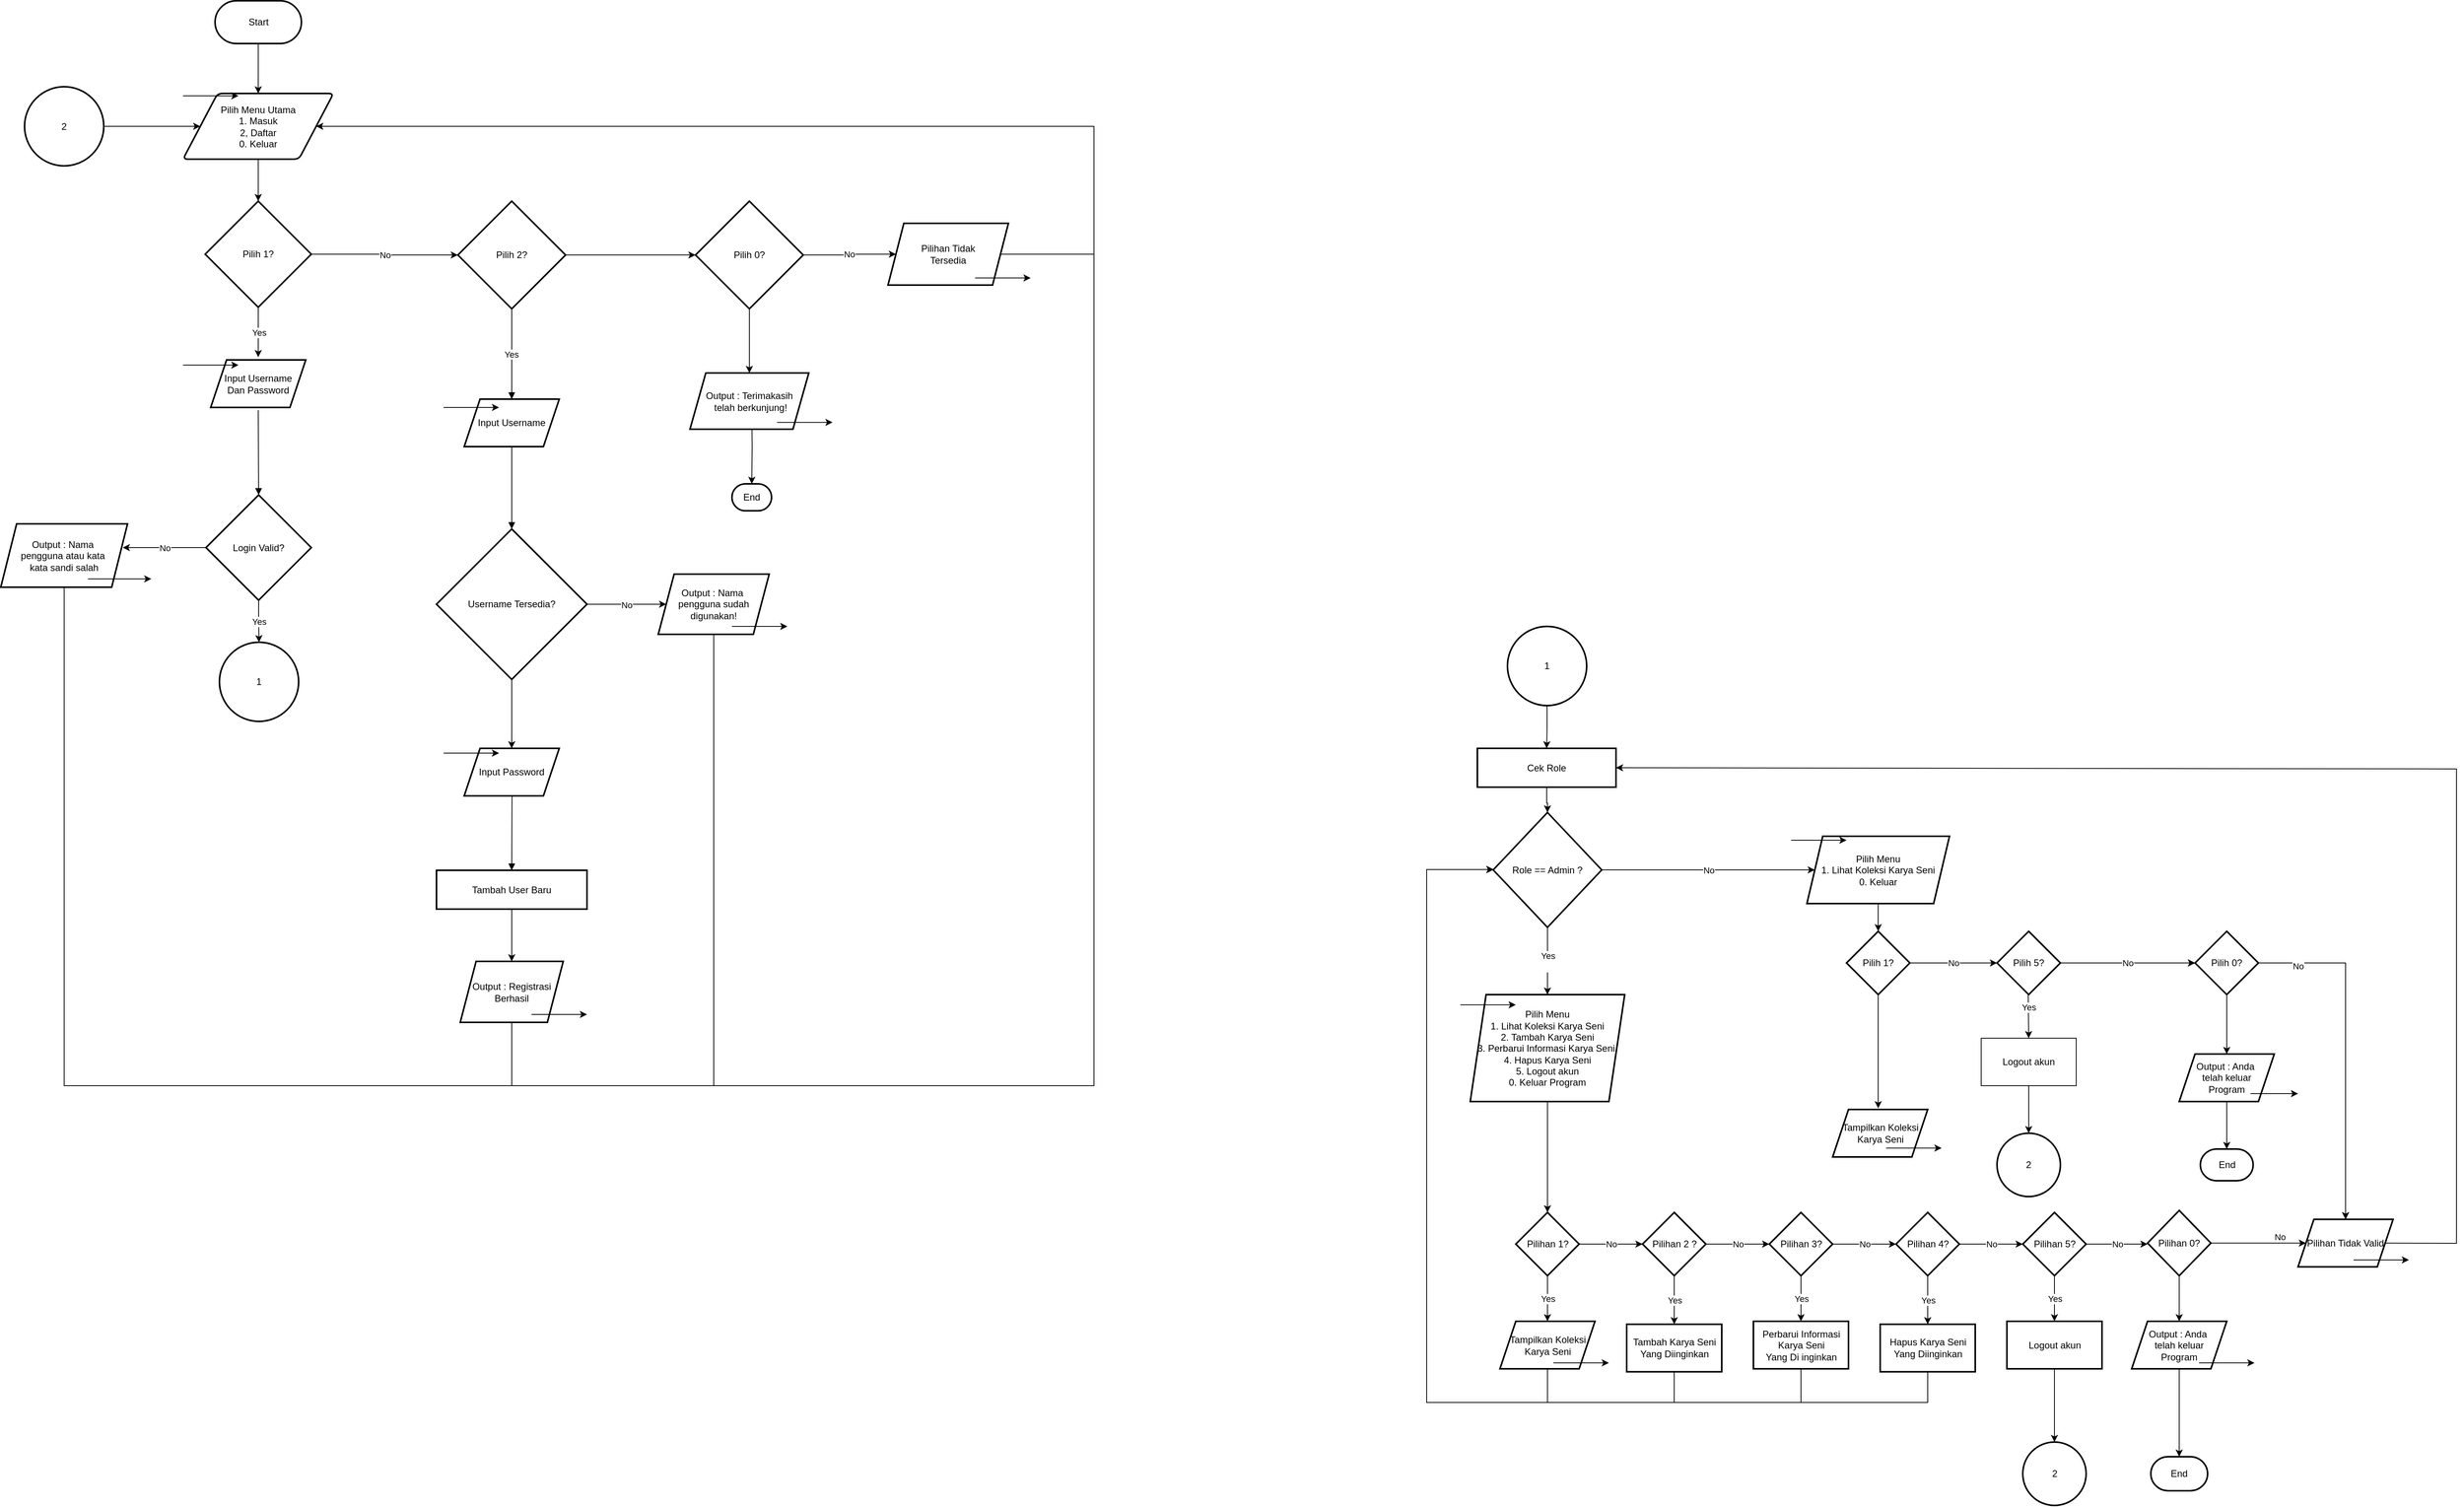 <mxfile version="24.7.17">
  <diagram name="Page-1" id="AahAx92Fnh9NafUJceC-">
    <mxGraphModel dx="4727" dy="3649" grid="1" gridSize="10" guides="1" tooltips="1" connect="1" arrows="1" fold="1" page="1" pageScale="1" pageWidth="827" pageHeight="1169" math="0" shadow="0">
      <root>
        <mxCell id="0" />
        <mxCell id="1" parent="0" />
        <mxCell id="SLYxpmnnRwe8UQKYK9kf-5" value="" style="edgeStyle=orthogonalEdgeStyle;rounded=0;orthogonalLoop=1;jettySize=auto;html=1;" parent="1" source="a-xd6q6rN1on-jbXw934-15" target="SLYxpmnnRwe8UQKYK9kf-3" edge="1">
          <mxGeometry relative="1" as="geometry" />
        </mxCell>
        <mxCell id="a-xd6q6rN1on-jbXw934-15" value="Start" style="rounded=1;whiteSpace=wrap;arcSize=50;strokeWidth=2;" parent="1" vertex="1">
          <mxGeometry x="90.5" y="-50" width="109" height="54" as="geometry" />
        </mxCell>
        <mxCell id="a-xd6q6rN1on-jbXw934-88" value="Yes" style="edgeStyle=orthogonalEdgeStyle;rounded=0;orthogonalLoop=1;jettySize=auto;html=1;" parent="1" source="a-xd6q6rN1on-jbXw934-17" edge="1">
          <mxGeometry relative="1" as="geometry">
            <mxPoint x="145.0" y="400" as="targetPoint" />
          </mxGeometry>
        </mxCell>
        <mxCell id="a-xd6q6rN1on-jbXw934-89" value="No" style="edgeStyle=orthogonalEdgeStyle;rounded=0;orthogonalLoop=1;jettySize=auto;html=1;" parent="1" source="a-xd6q6rN1on-jbXw934-17" target="a-xd6q6rN1on-jbXw934-19" edge="1">
          <mxGeometry relative="1" as="geometry" />
        </mxCell>
        <mxCell id="a-xd6q6rN1on-jbXw934-17" value="Pilih 1?" style="rhombus;strokeWidth=2;whiteSpace=wrap;" parent="1" vertex="1">
          <mxGeometry x="78" y="203" width="134" height="134" as="geometry" />
        </mxCell>
        <mxCell id="a-xd6q6rN1on-jbXw934-170" value="" style="edgeStyle=orthogonalEdgeStyle;rounded=0;orthogonalLoop=1;jettySize=auto;html=1;" parent="1" source="a-xd6q6rN1on-jbXw934-19" target="a-xd6q6rN1on-jbXw934-158" edge="1">
          <mxGeometry relative="1" as="geometry" />
        </mxCell>
        <mxCell id="a-xd6q6rN1on-jbXw934-19" value="Pilih 2?" style="rhombus;strokeWidth=2;whiteSpace=wrap;" parent="1" vertex="1">
          <mxGeometry x="397" y="203" width="136" height="136" as="geometry" />
        </mxCell>
        <mxCell id="a-xd6q6rN1on-jbXw934-95" value="No" style="edgeStyle=orthogonalEdgeStyle;rounded=0;orthogonalLoop=1;jettySize=auto;html=1;" parent="1" source="a-xd6q6rN1on-jbXw934-20" edge="1">
          <mxGeometry relative="1" as="geometry">
            <mxPoint x="-26.0" y="640.5" as="targetPoint" />
          </mxGeometry>
        </mxCell>
        <mxCell id="a-xd6q6rN1on-jbXw934-97" value="Yes" style="edgeStyle=orthogonalEdgeStyle;rounded=0;orthogonalLoop=1;jettySize=auto;html=1;" parent="1" source="a-xd6q6rN1on-jbXw934-20" target="a-xd6q6rN1on-jbXw934-96" edge="1">
          <mxGeometry relative="1" as="geometry" />
        </mxCell>
        <mxCell id="a-xd6q6rN1on-jbXw934-20" value="Login Valid?" style="rhombus;strokeWidth=2;whiteSpace=wrap;" parent="1" vertex="1">
          <mxGeometry x="79" y="574" width="133" height="133" as="geometry" />
        </mxCell>
        <mxCell id="a-xd6q6rN1on-jbXw934-106" value="" style="edgeStyle=orthogonalEdgeStyle;rounded=0;orthogonalLoop=1;jettySize=auto;html=1;" parent="1" source="a-xd6q6rN1on-jbXw934-21" target="a-xd6q6rN1on-jbXw934-105" edge="1">
          <mxGeometry relative="1" as="geometry" />
        </mxCell>
        <mxCell id="a-xd6q6rN1on-jbXw934-21" value="Cek Role" style="whiteSpace=wrap;strokeWidth=2;" parent="1" vertex="1">
          <mxGeometry x="1684" y="894" width="175" height="49" as="geometry" />
        </mxCell>
        <mxCell id="a-xd6q6rN1on-jbXw934-93" value="" style="edgeStyle=orthogonalEdgeStyle;rounded=0;orthogonalLoop=1;jettySize=auto;html=1;" parent="1" target="a-xd6q6rN1on-jbXw934-25" edge="1">
          <mxGeometry relative="1" as="geometry">
            <mxPoint x="768" y="466" as="sourcePoint" />
          </mxGeometry>
        </mxCell>
        <mxCell id="a-xd6q6rN1on-jbXw934-25" value="End" style="rounded=1;whiteSpace=wrap;arcSize=50;strokeWidth=2;" parent="1" vertex="1">
          <mxGeometry x="743" y="560" width="50" height="34" as="geometry" />
        </mxCell>
        <mxCell id="a-xd6q6rN1on-jbXw934-100" value="No" style="edgeStyle=orthogonalEdgeStyle;rounded=0;orthogonalLoop=1;jettySize=auto;html=1;" parent="1" source="a-xd6q6rN1on-jbXw934-26" edge="1">
          <mxGeometry relative="1" as="geometry">
            <mxPoint x="660" y="712" as="targetPoint" />
          </mxGeometry>
        </mxCell>
        <mxCell id="a-xd6q6rN1on-jbXw934-156" value="" style="edgeStyle=orthogonalEdgeStyle;rounded=0;orthogonalLoop=1;jettySize=auto;html=1;" parent="1" source="a-xd6q6rN1on-jbXw934-26" target="a-xd6q6rN1on-jbXw934-155" edge="1">
          <mxGeometry relative="1" as="geometry" />
        </mxCell>
        <mxCell id="a-xd6q6rN1on-jbXw934-26" value="Username Tersedia?" style="rhombus;strokeWidth=2;whiteSpace=wrap;" parent="1" vertex="1">
          <mxGeometry x="370" y="617" width="190" height="190" as="geometry" />
        </mxCell>
        <mxCell id="a-xd6q6rN1on-jbXw934-104" value="" style="edgeStyle=orthogonalEdgeStyle;rounded=0;orthogonalLoop=1;jettySize=auto;html=1;" parent="1" source="a-xd6q6rN1on-jbXw934-29" target="a-xd6q6rN1on-jbXw934-103" edge="1">
          <mxGeometry relative="1" as="geometry" />
        </mxCell>
        <mxCell id="a-xd6q6rN1on-jbXw934-29" value="Tambah User Baru" style="whiteSpace=wrap;strokeWidth=2;" parent="1" vertex="1">
          <mxGeometry x="370" y="1048" width="190" height="49" as="geometry" />
        </mxCell>
        <mxCell id="a-xd6q6rN1on-jbXw934-50" value="" style="curved=1;startArrow=none;endArrow=block;exitX=0.5;exitY=1;entryX=0.5;entryY=0;rounded=0;" parent="1" target="a-xd6q6rN1on-jbXw934-20" edge="1">
          <mxGeometry relative="1" as="geometry">
            <Array as="points" />
            <mxPoint x="145" y="467" as="sourcePoint" />
          </mxGeometry>
        </mxCell>
        <mxCell id="a-xd6q6rN1on-jbXw934-54" value="Yes" style="curved=1;startArrow=none;endArrow=block;exitX=0.5;exitY=1;entryX=0.5;entryY=0;rounded=0;" parent="1" source="a-xd6q6rN1on-jbXw934-19" edge="1">
          <mxGeometry relative="1" as="geometry">
            <Array as="points" />
            <mxPoint x="465" y="453" as="targetPoint" />
          </mxGeometry>
        </mxCell>
        <mxCell id="a-xd6q6rN1on-jbXw934-57" value="" style="curved=1;startArrow=none;endArrow=block;exitX=0.5;exitY=1;entryX=0.5;entryY=0;rounded=0;" parent="1" target="a-xd6q6rN1on-jbXw934-26" edge="1">
          <mxGeometry relative="1" as="geometry">
            <Array as="points" />
            <mxPoint x="465" y="502" as="sourcePoint" />
          </mxGeometry>
        </mxCell>
        <mxCell id="a-xd6q6rN1on-jbXw934-61" value="" style="curved=1;startArrow=none;endArrow=block;exitX=0.5;exitY=0.99;entryX=0.5;entryY=-0.01;rounded=0;" parent="1" target="a-xd6q6rN1on-jbXw934-29" edge="1">
          <mxGeometry relative="1" as="geometry">
            <Array as="points" />
            <mxPoint x="465.5" y="923" as="sourcePoint" />
          </mxGeometry>
        </mxCell>
        <mxCell id="a-xd6q6rN1on-jbXw934-96" value="1" style="strokeWidth=2;html=1;shape=mxgraph.flowchart.start_2;whiteSpace=wrap;" parent="1" vertex="1">
          <mxGeometry x="96" y="760" width="100" height="100" as="geometry" />
        </mxCell>
        <mxCell id="a-xd6q6rN1on-jbXw934-99" value="" style="edgeStyle=orthogonalEdgeStyle;rounded=0;orthogonalLoop=1;jettySize=auto;html=1;" parent="1" source="a-xd6q6rN1on-jbXw934-98" target="a-xd6q6rN1on-jbXw934-21" edge="1">
          <mxGeometry relative="1" as="geometry" />
        </mxCell>
        <mxCell id="a-xd6q6rN1on-jbXw934-98" value="1" style="strokeWidth=2;html=1;shape=mxgraph.flowchart.start_2;whiteSpace=wrap;" parent="1" vertex="1">
          <mxGeometry x="1722" y="740" width="100" height="100" as="geometry" />
        </mxCell>
        <mxCell id="a-xd6q6rN1on-jbXw934-103" value="Output : Registrasi Berhasil" style="shape=parallelogram;perimeter=parallelogramPerimeter;whiteSpace=wrap;html=1;fixedSize=1;strokeWidth=2;" parent="1" vertex="1">
          <mxGeometry x="400" y="1163" width="130" height="77" as="geometry" />
        </mxCell>
        <mxCell id="a-xd6q6rN1on-jbXw934-110" value="Yes&lt;div&gt;&lt;br&gt;&lt;/div&gt;" style="edgeStyle=orthogonalEdgeStyle;rounded=0;orthogonalLoop=1;jettySize=auto;html=1;" parent="1" source="a-xd6q6rN1on-jbXw934-105" target="a-xd6q6rN1on-jbXw934-109" edge="1">
          <mxGeometry relative="1" as="geometry" />
        </mxCell>
        <mxCell id="a-xd6q6rN1on-jbXw934-136" value="No" style="edgeStyle=orthogonalEdgeStyle;rounded=0;orthogonalLoop=1;jettySize=auto;html=1;" parent="1" source="a-xd6q6rN1on-jbXw934-105" target="a-xd6q6rN1on-jbXw934-135" edge="1">
          <mxGeometry relative="1" as="geometry" />
        </mxCell>
        <mxCell id="a-xd6q6rN1on-jbXw934-105" value="Role == Admin ?" style="rhombus;whiteSpace=wrap;html=1;strokeWidth=2;" parent="1" vertex="1">
          <mxGeometry x="1704" y="975" width="137" height="145" as="geometry" />
        </mxCell>
        <mxCell id="a-xd6q6rN1on-jbXw934-112" value="" style="edgeStyle=orthogonalEdgeStyle;rounded=0;orthogonalLoop=1;jettySize=auto;html=1;" parent="1" source="a-xd6q6rN1on-jbXw934-109" target="a-xd6q6rN1on-jbXw934-111" edge="1">
          <mxGeometry relative="1" as="geometry" />
        </mxCell>
        <mxCell id="a-xd6q6rN1on-jbXw934-109" value="Pilih Menu&lt;br&gt;&lt;div&gt;1. Lihat Koleksi Karya Seni&lt;/div&gt;&lt;div&gt;2. Tambah Karya Seni&lt;/div&gt;&lt;div&gt;3. Perbarui Informasi Karya Seni.&lt;/div&gt;&lt;div&gt;4. Hapus Karya Seni&lt;/div&gt;&lt;div&gt;5. Logout akun&lt;br&gt;0. Keluar Program&lt;/div&gt;" style="shape=parallelogram;perimeter=parallelogramPerimeter;whiteSpace=wrap;html=1;fixedSize=1;strokeWidth=2;" parent="1" vertex="1">
          <mxGeometry x="1675" y="1205" width="195" height="135" as="geometry" />
        </mxCell>
        <mxCell id="a-xd6q6rN1on-jbXw934-114" value="Yes" style="edgeStyle=orthogonalEdgeStyle;rounded=0;orthogonalLoop=1;jettySize=auto;html=1;" parent="1" source="a-xd6q6rN1on-jbXw934-111" edge="1">
          <mxGeometry relative="1" as="geometry">
            <mxPoint x="1772.5" y="1617.5" as="targetPoint" />
          </mxGeometry>
        </mxCell>
        <mxCell id="a-xd6q6rN1on-jbXw934-116" value="No" style="edgeStyle=orthogonalEdgeStyle;rounded=0;orthogonalLoop=1;jettySize=auto;html=1;" parent="1" source="a-xd6q6rN1on-jbXw934-111" target="a-xd6q6rN1on-jbXw934-115" edge="1">
          <mxGeometry relative="1" as="geometry" />
        </mxCell>
        <mxCell id="a-xd6q6rN1on-jbXw934-111" value="Pilihan 1?" style="rhombus;whiteSpace=wrap;html=1;strokeWidth=2;" parent="1" vertex="1">
          <mxGeometry x="1732.5" y="1480" width="80" height="80" as="geometry" />
        </mxCell>
        <mxCell id="a-xd6q6rN1on-jbXw934-118" value="Yes" style="edgeStyle=orthogonalEdgeStyle;rounded=0;orthogonalLoop=1;jettySize=auto;html=1;" parent="1" source="a-xd6q6rN1on-jbXw934-115" target="a-xd6q6rN1on-jbXw934-117" edge="1">
          <mxGeometry relative="1" as="geometry" />
        </mxCell>
        <mxCell id="a-xd6q6rN1on-jbXw934-120" value="No" style="edgeStyle=orthogonalEdgeStyle;rounded=0;orthogonalLoop=1;jettySize=auto;html=1;" parent="1" source="a-xd6q6rN1on-jbXw934-115" target="a-xd6q6rN1on-jbXw934-119" edge="1">
          <mxGeometry relative="1" as="geometry" />
        </mxCell>
        <mxCell id="a-xd6q6rN1on-jbXw934-115" value="Pilihan 2 ?" style="rhombus;whiteSpace=wrap;html=1;strokeWidth=2;" parent="1" vertex="1">
          <mxGeometry x="1892.5" y="1480" width="80" height="80" as="geometry" />
        </mxCell>
        <mxCell id="5L-xVuu4ZBmMfggJzU9I-2" value="" style="edgeStyle=orthogonalEdgeStyle;rounded=0;orthogonalLoop=1;jettySize=auto;html=1;" parent="1" source="a-xd6q6rN1on-jbXw934-117" target="a-xd6q6rN1on-jbXw934-105" edge="1">
          <mxGeometry relative="1" as="geometry">
            <Array as="points">
              <mxPoint x="1933" y="1720" />
              <mxPoint x="1620" y="1720" />
              <mxPoint x="1620" y="1047" />
            </Array>
          </mxGeometry>
        </mxCell>
        <mxCell id="a-xd6q6rN1on-jbXw934-117" value="Tambah Karya Seni&lt;br&gt;Yang Diinginkan" style="whiteSpace=wrap;html=1;strokeWidth=2;" parent="1" vertex="1">
          <mxGeometry x="1872.5" y="1621.25" width="120" height="60" as="geometry" />
        </mxCell>
        <mxCell id="a-xd6q6rN1on-jbXw934-122" value="Yes" style="edgeStyle=orthogonalEdgeStyle;rounded=0;orthogonalLoop=1;jettySize=auto;html=1;" parent="1" source="a-xd6q6rN1on-jbXw934-119" target="a-xd6q6rN1on-jbXw934-121" edge="1">
          <mxGeometry relative="1" as="geometry" />
        </mxCell>
        <mxCell id="a-xd6q6rN1on-jbXw934-124" value="No" style="edgeStyle=orthogonalEdgeStyle;rounded=0;orthogonalLoop=1;jettySize=auto;html=1;" parent="1" source="a-xd6q6rN1on-jbXw934-119" target="a-xd6q6rN1on-jbXw934-123" edge="1">
          <mxGeometry relative="1" as="geometry" />
        </mxCell>
        <mxCell id="a-xd6q6rN1on-jbXw934-119" value="Pilihan 3?" style="rhombus;whiteSpace=wrap;html=1;strokeWidth=2;" parent="1" vertex="1">
          <mxGeometry x="2052.5" y="1480" width="80" height="80" as="geometry" />
        </mxCell>
        <mxCell id="5L-xVuu4ZBmMfggJzU9I-3" value="" style="edgeStyle=orthogonalEdgeStyle;rounded=0;orthogonalLoop=1;jettySize=auto;html=1;" parent="1" source="a-xd6q6rN1on-jbXw934-121" target="a-xd6q6rN1on-jbXw934-105" edge="1">
          <mxGeometry relative="1" as="geometry">
            <Array as="points">
              <mxPoint x="2093" y="1720" />
              <mxPoint x="1620" y="1720" />
              <mxPoint x="1620" y="1047" />
            </Array>
          </mxGeometry>
        </mxCell>
        <mxCell id="a-xd6q6rN1on-jbXw934-121" value="Perbarui Informasi Karya Seni&lt;div&gt;Yang Di inginkan&lt;/div&gt;" style="whiteSpace=wrap;html=1;strokeWidth=2;" parent="1" vertex="1">
          <mxGeometry x="2032.5" y="1617.5" width="120" height="60" as="geometry" />
        </mxCell>
        <mxCell id="a-xd6q6rN1on-jbXw934-126" value="Yes" style="edgeStyle=orthogonalEdgeStyle;rounded=0;orthogonalLoop=1;jettySize=auto;html=1;" parent="1" source="a-xd6q6rN1on-jbXw934-123" target="a-xd6q6rN1on-jbXw934-125" edge="1">
          <mxGeometry relative="1" as="geometry" />
        </mxCell>
        <mxCell id="a-xd6q6rN1on-jbXw934-123" value="Pilihan 4?" style="rhombus;whiteSpace=wrap;html=1;strokeWidth=2;" parent="1" vertex="1">
          <mxGeometry x="2212.5" y="1480" width="80" height="80" as="geometry" />
        </mxCell>
        <mxCell id="5L-xVuu4ZBmMfggJzU9I-4" value="" style="edgeStyle=orthogonalEdgeStyle;rounded=0;orthogonalLoop=1;jettySize=auto;html=1;" parent="1" source="a-xd6q6rN1on-jbXw934-125" target="a-xd6q6rN1on-jbXw934-105" edge="1">
          <mxGeometry relative="1" as="geometry">
            <Array as="points">
              <mxPoint x="2253" y="1720" />
              <mxPoint x="1620" y="1720" />
              <mxPoint x="1620" y="1047" />
            </Array>
          </mxGeometry>
        </mxCell>
        <mxCell id="a-xd6q6rN1on-jbXw934-125" value="Hapus Karya Seni Yang Diinginkan" style="rounded=1;whiteSpace=wrap;html=1;strokeWidth=2;arcSize=0;" parent="1" vertex="1">
          <mxGeometry x="2192.5" y="1621.25" width="120" height="60" as="geometry" />
        </mxCell>
        <mxCell id="a-xd6q6rN1on-jbXw934-132" value="No" style="edgeStyle=orthogonalEdgeStyle;rounded=0;orthogonalLoop=1;jettySize=auto;html=1;" parent="1" source="a-xd6q6rN1on-jbXw934-127" target="a-xd6q6rN1on-jbXw934-131" edge="1">
          <mxGeometry x="0.462" y="8" relative="1" as="geometry">
            <mxPoint as="offset" />
          </mxGeometry>
        </mxCell>
        <mxCell id="a-xd6q6rN1on-jbXw934-127" value="Pilihan 0?" style="rhombus;whiteSpace=wrap;html=1;strokeWidth=2;" parent="1" vertex="1">
          <mxGeometry x="2530" y="1477.5" width="80" height="82.5" as="geometry" />
        </mxCell>
        <mxCell id="a-xd6q6rN1on-jbXw934-131" value="Pilihan Tidak Valid" style="shape=parallelogram;perimeter=parallelogramPerimeter;whiteSpace=wrap;html=1;fixedSize=1;strokeWidth=2;" parent="1" vertex="1">
          <mxGeometry x="2720" y="1488.75" width="120" height="60" as="geometry" />
        </mxCell>
        <mxCell id="a-xd6q6rN1on-jbXw934-142" value="" style="edgeStyle=orthogonalEdgeStyle;rounded=0;orthogonalLoop=1;jettySize=auto;html=1;" parent="1" source="a-xd6q6rN1on-jbXw934-135" target="a-xd6q6rN1on-jbXw934-141" edge="1">
          <mxGeometry relative="1" as="geometry" />
        </mxCell>
        <mxCell id="a-xd6q6rN1on-jbXw934-135" value="Pilih Menu&lt;br&gt;1. Lihat Koleksi Karya Seni&lt;br&gt;0. Keluar" style="shape=parallelogram;perimeter=parallelogramPerimeter;whiteSpace=wrap;html=1;fixedSize=1;strokeWidth=2;" parent="1" vertex="1">
          <mxGeometry x="2100" y="1005" width="180" height="85" as="geometry" />
        </mxCell>
        <mxCell id="a-xd6q6rN1on-jbXw934-144" value="" style="edgeStyle=orthogonalEdgeStyle;rounded=0;orthogonalLoop=1;jettySize=auto;html=1;" parent="1" source="a-xd6q6rN1on-jbXw934-141" edge="1">
          <mxGeometry relative="1" as="geometry">
            <mxPoint x="2190" y="1348.5" as="targetPoint" />
          </mxGeometry>
        </mxCell>
        <mxCell id="a-xd6q6rN1on-jbXw934-147" value="" style="edgeStyle=orthogonalEdgeStyle;rounded=0;orthogonalLoop=1;jettySize=auto;html=1;" parent="1" source="a-xd6q6rN1on-jbXw934-141" target="a-xd6q6rN1on-jbXw934-146" edge="1">
          <mxGeometry relative="1" as="geometry" />
        </mxCell>
        <mxCell id="a-xd6q6rN1on-jbXw934-141" value="Pilih 1?" style="rhombus;whiteSpace=wrap;html=1;strokeWidth=2;" parent="1" vertex="1">
          <mxGeometry x="2150" y="1125" width="80" height="80" as="geometry" />
        </mxCell>
        <mxCell id="a-xd6q6rN1on-jbXw934-146" value="Pilih 0?" style="rhombus;whiteSpace=wrap;html=1;strokeWidth=2;" parent="1" vertex="1">
          <mxGeometry x="2590" y="1125" width="80" height="80" as="geometry" />
        </mxCell>
        <mxCell id="a-xd6q6rN1on-jbXw934-149" value="2" style="ellipse;whiteSpace=wrap;html=1;strokeWidth=2;" parent="1" vertex="1">
          <mxGeometry x="2340" y="1380" width="80" height="80" as="geometry" />
        </mxCell>
        <mxCell id="a-xd6q6rN1on-jbXw934-151" value="2" style="ellipse;whiteSpace=wrap;html=1;strokeWidth=2;" parent="1" vertex="1">
          <mxGeometry x="2372.5" y="1770" width="80" height="80" as="geometry" />
        </mxCell>
        <mxCell id="a-xd6q6rN1on-jbXw934-161" value="" style="edgeStyle=orthogonalEdgeStyle;rounded=0;orthogonalLoop=1;jettySize=auto;html=1;" parent="1" source="a-xd6q6rN1on-jbXw934-153" target="SLYxpmnnRwe8UQKYK9kf-3" edge="1">
          <mxGeometry relative="1" as="geometry">
            <mxPoint x="30" y="108.5" as="targetPoint" />
          </mxGeometry>
        </mxCell>
        <mxCell id="a-xd6q6rN1on-jbXw934-153" value="2" style="strokeWidth=2;html=1;shape=mxgraph.flowchart.start_2;whiteSpace=wrap;" parent="1" vertex="1">
          <mxGeometry x="-150" y="58.5" width="100" height="100" as="geometry" />
        </mxCell>
        <mxCell id="a-xd6q6rN1on-jbXw934-155" value="Input Password" style="shape=parallelogram;perimeter=parallelogramPerimeter;whiteSpace=wrap;html=1;fixedSize=1;strokeWidth=2;" parent="1" vertex="1">
          <mxGeometry x="405" y="894" width="120" height="60" as="geometry" />
        </mxCell>
        <mxCell id="a-xd6q6rN1on-jbXw934-157" value="Input Username" style="shape=parallelogram;perimeter=parallelogramPerimeter;whiteSpace=wrap;html=1;fixedSize=1;strokeWidth=2;" parent="1" vertex="1">
          <mxGeometry x="405" y="453" width="120" height="60" as="geometry" />
        </mxCell>
        <mxCell id="a-xd6q6rN1on-jbXw934-160" value="No" style="edgeStyle=orthogonalEdgeStyle;rounded=0;orthogonalLoop=1;jettySize=auto;html=1;" parent="1" source="a-xd6q6rN1on-jbXw934-158" target="a-xd6q6rN1on-jbXw934-159" edge="1">
          <mxGeometry relative="1" as="geometry" />
        </mxCell>
        <mxCell id="a-xd6q6rN1on-jbXw934-172" value="" style="edgeStyle=orthogonalEdgeStyle;rounded=0;orthogonalLoop=1;jettySize=auto;html=1;" parent="1" source="a-xd6q6rN1on-jbXw934-158" target="a-xd6q6rN1on-jbXw934-166" edge="1">
          <mxGeometry relative="1" as="geometry" />
        </mxCell>
        <mxCell id="a-xd6q6rN1on-jbXw934-158" value="Pilih 0?" style="rhombus;strokeWidth=2;whiteSpace=wrap;" parent="1" vertex="1">
          <mxGeometry x="697" y="203" width="136" height="136" as="geometry" />
        </mxCell>
        <mxCell id="a-xd6q6rN1on-jbXw934-162" value="" style="edgeStyle=orthogonalEdgeStyle;rounded=0;orthogonalLoop=1;jettySize=auto;html=1;entryX=1;entryY=0.5;entryDx=0;entryDy=0;" parent="1" source="a-xd6q6rN1on-jbXw934-159" target="SLYxpmnnRwe8UQKYK9kf-3" edge="1">
          <mxGeometry relative="1" as="geometry">
            <Array as="points">
              <mxPoint x="1200" y="270" />
              <mxPoint x="1200" y="109" />
            </Array>
            <mxPoint x="260" y="109.053" as="targetPoint" />
          </mxGeometry>
        </mxCell>
        <mxCell id="a-xd6q6rN1on-jbXw934-159" value="Pilihan Tidak&lt;div&gt;Tersedia&lt;/div&gt;" style="shape=parallelogram;perimeter=parallelogramPerimeter;whiteSpace=wrap;html=1;fixedSize=1;strokeWidth=2;" parent="1" vertex="1">
          <mxGeometry x="940" y="231" width="152" height="78" as="geometry" />
        </mxCell>
        <mxCell id="a-xd6q6rN1on-jbXw934-166" value="Output : Terimakasih&lt;div&gt;&amp;nbsp;telah berkunjung!&lt;/div&gt;" style="shape=parallelogram;perimeter=parallelogramPerimeter;whiteSpace=wrap;html=1;fixedSize=1;strokeWidth=2;" parent="1" vertex="1">
          <mxGeometry x="690" y="420" width="150" height="71" as="geometry" />
        </mxCell>
        <mxCell id="a-xd6q6rN1on-jbXw934-167" value="Input Username&lt;br&gt;Dan Password" style="shape=parallelogram;perimeter=parallelogramPerimeter;whiteSpace=wrap;html=1;fixedSize=1;strokeWidth=2;" parent="1" vertex="1">
          <mxGeometry x="85" y="403.5" width="120" height="60" as="geometry" />
        </mxCell>
        <mxCell id="a-xd6q6rN1on-jbXw934-169" value="Output : Nama&amp;nbsp;&lt;div&gt;pengguna sudah&lt;/div&gt;&lt;div&gt;digunakan!&lt;/div&gt;" style="shape=parallelogram;perimeter=parallelogramPerimeter;whiteSpace=wrap;html=1;fixedSize=1;strokeWidth=2;" parent="1" vertex="1">
          <mxGeometry x="650" y="674" width="140" height="76" as="geometry" />
        </mxCell>
        <mxCell id="SLYxpmnnRwe8UQKYK9kf-6" value="" style="edgeStyle=orthogonalEdgeStyle;rounded=0;orthogonalLoop=1;jettySize=auto;html=1;" parent="1" source="SLYxpmnnRwe8UQKYK9kf-3" target="a-xd6q6rN1on-jbXw934-17" edge="1">
          <mxGeometry relative="1" as="geometry" />
        </mxCell>
        <mxCell id="SLYxpmnnRwe8UQKYK9kf-3" value="Pilih Menu Utama&lt;br&gt;1. Masuk&lt;br&gt;2, Daftar&lt;br&gt;0. Keluar" style="shape=parallelogram;html=1;strokeWidth=2;perimeter=parallelogramPerimeter;whiteSpace=wrap;rounded=1;arcSize=12;size=0.23;" parent="1" vertex="1">
          <mxGeometry x="50" y="67" width="190" height="83" as="geometry" />
        </mxCell>
        <mxCell id="SLYxpmnnRwe8UQKYK9kf-8" value="" style="endArrow=classic;html=1;rounded=0;" parent="1" edge="1">
          <mxGeometry width="50" height="50" relative="1" as="geometry">
            <mxPoint x="50" y="70" as="sourcePoint" />
            <mxPoint x="120" y="70" as="targetPoint" />
          </mxGeometry>
        </mxCell>
        <mxCell id="SLYxpmnnRwe8UQKYK9kf-9" value="" style="endArrow=classic;html=1;rounded=0;" parent="1" edge="1">
          <mxGeometry width="50" height="50" relative="1" as="geometry">
            <mxPoint x="50" y="410" as="sourcePoint" />
            <mxPoint x="120" y="410" as="targetPoint" />
          </mxGeometry>
        </mxCell>
        <mxCell id="SLYxpmnnRwe8UQKYK9kf-10" value="" style="endArrow=classic;html=1;rounded=0;" parent="1" edge="1">
          <mxGeometry width="50" height="50" relative="1" as="geometry">
            <mxPoint x="379" y="463.5" as="sourcePoint" />
            <mxPoint x="449" y="463.5" as="targetPoint" />
          </mxGeometry>
        </mxCell>
        <mxCell id="SLYxpmnnRwe8UQKYK9kf-11" value="" style="endArrow=classic;html=1;rounded=0;" parent="1" edge="1">
          <mxGeometry width="50" height="50" relative="1" as="geometry">
            <mxPoint x="800" y="482.33" as="sourcePoint" />
            <mxPoint x="870" y="482.33" as="targetPoint" />
          </mxGeometry>
        </mxCell>
        <mxCell id="SLYxpmnnRwe8UQKYK9kf-12" value="" style="endArrow=classic;html=1;rounded=0;" parent="1" edge="1">
          <mxGeometry width="50" height="50" relative="1" as="geometry">
            <mxPoint x="379" y="900" as="sourcePoint" />
            <mxPoint x="449" y="900" as="targetPoint" />
          </mxGeometry>
        </mxCell>
        <mxCell id="SLYxpmnnRwe8UQKYK9kf-13" value="" style="endArrow=classic;html=1;rounded=0;" parent="1" edge="1">
          <mxGeometry width="50" height="50" relative="1" as="geometry">
            <mxPoint x="490" y="1230" as="sourcePoint" />
            <mxPoint x="560" y="1230" as="targetPoint" />
          </mxGeometry>
        </mxCell>
        <mxCell id="SLYxpmnnRwe8UQKYK9kf-14" value="" style="endArrow=classic;html=1;rounded=0;" parent="1" edge="1">
          <mxGeometry width="50" height="50" relative="1" as="geometry">
            <mxPoint x="743" y="740" as="sourcePoint" />
            <mxPoint x="813" y="740" as="targetPoint" />
          </mxGeometry>
        </mxCell>
        <mxCell id="SLYxpmnnRwe8UQKYK9kf-15" value="" style="endArrow=classic;html=1;rounded=0;" parent="1" edge="1">
          <mxGeometry width="50" height="50" relative="1" as="geometry">
            <mxPoint x="1050" y="300" as="sourcePoint" />
            <mxPoint x="1120" y="300" as="targetPoint" />
          </mxGeometry>
        </mxCell>
        <mxCell id="SLYxpmnnRwe8UQKYK9kf-16" value="" style="endArrow=classic;html=1;rounded=0;" parent="1" edge="1">
          <mxGeometry width="50" height="50" relative="1" as="geometry">
            <mxPoint x="1662.5" y="1217.88" as="sourcePoint" />
            <mxPoint x="1732.5" y="1217.88" as="targetPoint" />
          </mxGeometry>
        </mxCell>
        <mxCell id="SLYxpmnnRwe8UQKYK9kf-17" value="" style="endArrow=classic;html=1;rounded=0;" parent="1" edge="1">
          <mxGeometry width="50" height="50" relative="1" as="geometry">
            <mxPoint x="2080" y="1010.0" as="sourcePoint" />
            <mxPoint x="2150" y="1010.0" as="targetPoint" />
          </mxGeometry>
        </mxCell>
        <mxCell id="5L-xVuu4ZBmMfggJzU9I-1" value="" style="edgeStyle=orthogonalEdgeStyle;rounded=0;orthogonalLoop=1;jettySize=auto;html=1;" parent="1" source="SLYxpmnnRwe8UQKYK9kf-19" target="a-xd6q6rN1on-jbXw934-105" edge="1">
          <mxGeometry relative="1" as="geometry">
            <Array as="points">
              <mxPoint x="1773" y="1720" />
              <mxPoint x="1620" y="1720" />
              <mxPoint x="1620" y="1047" />
            </Array>
          </mxGeometry>
        </mxCell>
        <mxCell id="SLYxpmnnRwe8UQKYK9kf-19" value="Tampilkan Koleksi&lt;div&gt;Karya Seni&lt;/div&gt;" style="shape=parallelogram;perimeter=parallelogramPerimeter;whiteSpace=wrap;html=1;fixedSize=1;strokeWidth=2;" parent="1" vertex="1">
          <mxGeometry x="1712.5" y="1617.5" width="120" height="60" as="geometry" />
        </mxCell>
        <mxCell id="SLYxpmnnRwe8UQKYK9kf-20" value="" style="endArrow=classic;html=1;rounded=0;" parent="1" edge="1">
          <mxGeometry width="50" height="50" relative="1" as="geometry">
            <mxPoint x="1780" y="1670" as="sourcePoint" />
            <mxPoint x="1850" y="1670" as="targetPoint" />
          </mxGeometry>
        </mxCell>
        <mxCell id="SLYxpmnnRwe8UQKYK9kf-21" value="Tampilkan Koleksi&lt;div&gt;Karya Seni&lt;/div&gt;" style="shape=parallelogram;perimeter=parallelogramPerimeter;whiteSpace=wrap;html=1;fixedSize=1;strokeWidth=2;" parent="1" vertex="1">
          <mxGeometry x="2132.5" y="1350" width="120" height="60" as="geometry" />
        </mxCell>
        <mxCell id="SLYxpmnnRwe8UQKYK9kf-22" value="" style="endArrow=classic;html=1;rounded=0;" parent="1" edge="1">
          <mxGeometry width="50" height="50" relative="1" as="geometry">
            <mxPoint x="2200" y="1398.75" as="sourcePoint" />
            <mxPoint x="2270" y="1398.75" as="targetPoint" />
          </mxGeometry>
        </mxCell>
        <mxCell id="SLYxpmnnRwe8UQKYK9kf-24" value="" style="endArrow=classic;html=1;rounded=0;" parent="1" edge="1">
          <mxGeometry width="50" height="50" relative="1" as="geometry">
            <mxPoint x="2790" y="1540" as="sourcePoint" />
            <mxPoint x="2860" y="1540" as="targetPoint" />
          </mxGeometry>
        </mxCell>
        <mxCell id="RGEENFIiylNkiQxEWSAI-5" value="Pilihan 5?" style="rhombus;whiteSpace=wrap;html=1;strokeWidth=2;" vertex="1" parent="1">
          <mxGeometry x="2372.5" y="1480" width="80" height="80" as="geometry" />
        </mxCell>
        <mxCell id="RGEENFIiylNkiQxEWSAI-11" value="Logout akun" style="rounded=0;whiteSpace=wrap;html=1;strokeWidth=2;" vertex="1" parent="1">
          <mxGeometry x="2352.5" y="1617.5" width="120" height="60" as="geometry" />
        </mxCell>
        <mxCell id="RGEENFIiylNkiQxEWSAI-14" value="" style="endArrow=classic;html=1;rounded=0;entryX=0;entryY=0.5;entryDx=0;entryDy=0;exitX=1;exitY=0.5;exitDx=0;exitDy=0;" edge="1" parent="1" source="a-xd6q6rN1on-jbXw934-123" target="RGEENFIiylNkiQxEWSAI-5">
          <mxGeometry relative="1" as="geometry">
            <mxPoint x="2292.5" y="1486.94" as="sourcePoint" />
            <mxPoint x="2370" y="1487" as="targetPoint" />
            <Array as="points" />
          </mxGeometry>
        </mxCell>
        <mxCell id="RGEENFIiylNkiQxEWSAI-15" value="No" style="edgeLabel;resizable=0;html=1;;align=center;verticalAlign=middle;" connectable="0" vertex="1" parent="RGEENFIiylNkiQxEWSAI-14">
          <mxGeometry relative="1" as="geometry" />
        </mxCell>
        <mxCell id="RGEENFIiylNkiQxEWSAI-16" value="" style="endArrow=classic;html=1;rounded=0;" edge="1" parent="1">
          <mxGeometry relative="1" as="geometry">
            <mxPoint x="2452.5" y="1520" as="sourcePoint" />
            <mxPoint x="2530" y="1520.06" as="targetPoint" />
          </mxGeometry>
        </mxCell>
        <mxCell id="RGEENFIiylNkiQxEWSAI-17" value="No" style="edgeLabel;resizable=0;html=1;;align=center;verticalAlign=middle;" connectable="0" vertex="1" parent="RGEENFIiylNkiQxEWSAI-16">
          <mxGeometry relative="1" as="geometry" />
        </mxCell>
        <mxCell id="RGEENFIiylNkiQxEWSAI-18" value="Pilih 5?" style="rhombus;whiteSpace=wrap;html=1;strokeWidth=2;" vertex="1" parent="1">
          <mxGeometry x="2340" y="1125" width="80" height="80" as="geometry" />
        </mxCell>
        <mxCell id="RGEENFIiylNkiQxEWSAI-20" value="" style="endArrow=classic;html=1;rounded=0;exitX=0.5;exitY=1;exitDx=0;exitDy=0;entryX=0.5;entryY=0;entryDx=0;entryDy=0;" edge="1" parent="1" source="RGEENFIiylNkiQxEWSAI-11" target="a-xd6q6rN1on-jbXw934-151">
          <mxGeometry width="50" height="50" relative="1" as="geometry">
            <mxPoint x="2440" y="1790" as="sourcePoint" />
            <mxPoint x="2490" y="1740" as="targetPoint" />
          </mxGeometry>
        </mxCell>
        <mxCell id="RGEENFIiylNkiQxEWSAI-21" value="" style="endArrow=classic;html=1;rounded=0;exitX=0.5;exitY=1;exitDx=0;exitDy=0;entryX=0.5;entryY=0;entryDx=0;entryDy=0;" edge="1" parent="1" source="RGEENFIiylNkiQxEWSAI-5" target="RGEENFIiylNkiQxEWSAI-11">
          <mxGeometry relative="1" as="geometry">
            <mxPoint x="2420" y="1660" as="sourcePoint" />
            <mxPoint x="2520" y="1660" as="targetPoint" />
          </mxGeometry>
        </mxCell>
        <mxCell id="RGEENFIiylNkiQxEWSAI-22" value="Yes" style="edgeLabel;resizable=0;html=1;;align=center;verticalAlign=middle;" connectable="0" vertex="1" parent="RGEENFIiylNkiQxEWSAI-21">
          <mxGeometry relative="1" as="geometry" />
        </mxCell>
        <mxCell id="RGEENFIiylNkiQxEWSAI-23" value="Output : Nama&amp;nbsp;&lt;div&gt;pengguna atau kata&amp;nbsp;&lt;/div&gt;&lt;div&gt;kata sandi salah&lt;/div&gt;" style="shape=parallelogram;perimeter=parallelogramPerimeter;whiteSpace=wrap;html=1;fixedSize=1;strokeWidth=2;" vertex="1" parent="1">
          <mxGeometry x="-180" y="610.5" width="160" height="80" as="geometry" />
        </mxCell>
        <mxCell id="RGEENFIiylNkiQxEWSAI-24" value="" style="endArrow=classic;html=1;rounded=0;exitX=0.688;exitY=0.869;exitDx=0;exitDy=0;exitPerimeter=0;" edge="1" parent="1" source="RGEENFIiylNkiQxEWSAI-23">
          <mxGeometry width="50" height="50" relative="1" as="geometry">
            <mxPoint x="-40" y="720" as="sourcePoint" />
            <mxPoint x="10" y="680" as="targetPoint" />
          </mxGeometry>
        </mxCell>
        <mxCell id="RGEENFIiylNkiQxEWSAI-25" value="" style="endArrow=none;html=1;rounded=0;entryX=0.5;entryY=1;entryDx=0;entryDy=0;" edge="1" parent="1" target="a-xd6q6rN1on-jbXw934-103">
          <mxGeometry width="50" height="50" relative="1" as="geometry">
            <mxPoint x="465" y="1320" as="sourcePoint" />
            <mxPoint x="160" y="1170" as="targetPoint" />
          </mxGeometry>
        </mxCell>
        <mxCell id="RGEENFIiylNkiQxEWSAI-26" value="" style="endArrow=none;html=1;rounded=0;" edge="1" parent="1">
          <mxGeometry width="50" height="50" relative="1" as="geometry">
            <mxPoint x="460" y="1320" as="sourcePoint" />
            <mxPoint x="1200" y="250" as="targetPoint" />
            <Array as="points">
              <mxPoint x="1200" y="1320" />
            </Array>
          </mxGeometry>
        </mxCell>
        <mxCell id="RGEENFIiylNkiQxEWSAI-27" value="" style="endArrow=none;html=1;rounded=0;exitX=0.5;exitY=1;exitDx=0;exitDy=0;" edge="1" parent="1" source="RGEENFIiylNkiQxEWSAI-23">
          <mxGeometry width="50" height="50" relative="1" as="geometry">
            <mxPoint x="-50" y="870" as="sourcePoint" />
            <mxPoint x="480" y="1320" as="targetPoint" />
            <Array as="points">
              <mxPoint x="-100" y="1320" />
            </Array>
          </mxGeometry>
        </mxCell>
        <mxCell id="RGEENFIiylNkiQxEWSAI-29" value="" style="endArrow=none;html=1;rounded=0;entryX=0.5;entryY=1;entryDx=0;entryDy=0;" edge="1" parent="1" target="a-xd6q6rN1on-jbXw934-169">
          <mxGeometry width="50" height="50" relative="1" as="geometry">
            <mxPoint x="720" y="1320" as="sourcePoint" />
            <mxPoint x="590" y="770" as="targetPoint" />
          </mxGeometry>
        </mxCell>
        <mxCell id="RGEENFIiylNkiQxEWSAI-30" value="Logout akun" style="rounded=0;whiteSpace=wrap;html=1;" vertex="1" parent="1">
          <mxGeometry x="2320" y="1260" width="120" height="60" as="geometry" />
        </mxCell>
        <mxCell id="RGEENFIiylNkiQxEWSAI-32" value="" style="endArrow=classic;html=1;rounded=0;exitX=0.5;exitY=1;exitDx=0;exitDy=0;" edge="1" parent="1">
          <mxGeometry relative="1" as="geometry">
            <mxPoint x="2379.38" y="1205" as="sourcePoint" />
            <mxPoint x="2380" y="1260" as="targetPoint" />
          </mxGeometry>
        </mxCell>
        <mxCell id="RGEENFIiylNkiQxEWSAI-33" value="Yes" style="edgeLabel;resizable=0;html=1;;align=center;verticalAlign=middle;" connectable="0" vertex="1" parent="RGEENFIiylNkiQxEWSAI-32">
          <mxGeometry relative="1" as="geometry">
            <mxPoint y="-12" as="offset" />
          </mxGeometry>
        </mxCell>
        <mxCell id="RGEENFIiylNkiQxEWSAI-35" value="" style="endArrow=classic;html=1;rounded=0;exitX=0.5;exitY=1;exitDx=0;exitDy=0;entryX=0.5;entryY=0;entryDx=0;entryDy=0;" edge="1" parent="1" source="RGEENFIiylNkiQxEWSAI-30" target="a-xd6q6rN1on-jbXw934-149">
          <mxGeometry width="50" height="50" relative="1" as="geometry">
            <mxPoint x="2300" y="1420" as="sourcePoint" />
            <mxPoint x="2350" y="1370" as="targetPoint" />
          </mxGeometry>
        </mxCell>
        <mxCell id="RGEENFIiylNkiQxEWSAI-36" value="" style="endArrow=classic;html=1;rounded=0;exitX=1;exitY=0.5;exitDx=0;exitDy=0;entryX=0;entryY=0.5;entryDx=0;entryDy=0;" edge="1" parent="1" source="a-xd6q6rN1on-jbXw934-141" target="RGEENFIiylNkiQxEWSAI-18">
          <mxGeometry relative="1" as="geometry">
            <mxPoint x="2270" y="1400" as="sourcePoint" />
            <mxPoint x="2370" y="1400" as="targetPoint" />
          </mxGeometry>
        </mxCell>
        <mxCell id="RGEENFIiylNkiQxEWSAI-37" value="No" style="edgeLabel;resizable=0;html=1;;align=center;verticalAlign=middle;" connectable="0" vertex="1" parent="RGEENFIiylNkiQxEWSAI-36">
          <mxGeometry relative="1" as="geometry" />
        </mxCell>
        <mxCell id="RGEENFIiylNkiQxEWSAI-38" value="" style="endArrow=classic;html=1;rounded=0;exitX=1;exitY=0.5;exitDx=0;exitDy=0;entryX=0;entryY=0.5;entryDx=0;entryDy=0;" edge="1" parent="1" source="RGEENFIiylNkiQxEWSAI-18" target="a-xd6q6rN1on-jbXw934-146">
          <mxGeometry relative="1" as="geometry">
            <mxPoint x="2270" y="1400" as="sourcePoint" />
            <mxPoint x="2370" y="1400" as="targetPoint" />
          </mxGeometry>
        </mxCell>
        <mxCell id="RGEENFIiylNkiQxEWSAI-39" value="No" style="edgeLabel;resizable=0;html=1;;align=center;verticalAlign=middle;" connectable="0" vertex="1" parent="RGEENFIiylNkiQxEWSAI-38">
          <mxGeometry relative="1" as="geometry" />
        </mxCell>
        <mxCell id="RGEENFIiylNkiQxEWSAI-40" value="" style="endArrow=classic;html=1;rounded=0;exitX=1;exitY=0.5;exitDx=0;exitDy=0;entryX=0.5;entryY=0;entryDx=0;entryDy=0;" edge="1" parent="1" source="a-xd6q6rN1on-jbXw934-146" target="a-xd6q6rN1on-jbXw934-131">
          <mxGeometry width="50" height="50" relative="1" as="geometry">
            <mxPoint x="2470" y="1380" as="sourcePoint" />
            <mxPoint x="2520" y="1330" as="targetPoint" />
            <Array as="points">
              <mxPoint x="2780" y="1165" />
            </Array>
          </mxGeometry>
        </mxCell>
        <mxCell id="RGEENFIiylNkiQxEWSAI-41" value="" style="endArrow=classic;html=1;rounded=0;exitX=1;exitY=0.5;exitDx=0;exitDy=0;entryX=0.5;entryY=0;entryDx=0;entryDy=0;" edge="1" parent="1" source="a-xd6q6rN1on-jbXw934-146" target="a-xd6q6rN1on-jbXw934-131">
          <mxGeometry relative="1" as="geometry">
            <mxPoint x="2440" y="1350" as="sourcePoint" />
            <mxPoint x="2540" y="1350" as="targetPoint" />
            <Array as="points">
              <mxPoint x="2780" y="1165" />
            </Array>
          </mxGeometry>
        </mxCell>
        <mxCell id="RGEENFIiylNkiQxEWSAI-42" value="No" style="edgeLabel;resizable=0;html=1;;align=center;verticalAlign=middle;" connectable="0" vertex="1" parent="RGEENFIiylNkiQxEWSAI-41">
          <mxGeometry relative="1" as="geometry">
            <mxPoint x="-60" y="-103" as="offset" />
          </mxGeometry>
        </mxCell>
        <mxCell id="RGEENFIiylNkiQxEWSAI-43" value="Output : Anda&amp;nbsp;&lt;div&gt;telah keluar&lt;/div&gt;&lt;div&gt;Program&lt;/div&gt;" style="shape=parallelogram;perimeter=parallelogramPerimeter;whiteSpace=wrap;html=1;fixedSize=1;strokeWidth=2;" vertex="1" parent="1">
          <mxGeometry x="2570" y="1280" width="120" height="60" as="geometry" />
        </mxCell>
        <mxCell id="RGEENFIiylNkiQxEWSAI-44" value="Output : Anda&amp;nbsp;&lt;div&gt;telah keluar&lt;/div&gt;&lt;div&gt;Program&lt;/div&gt;" style="shape=parallelogram;perimeter=parallelogramPerimeter;whiteSpace=wrap;html=1;fixedSize=1;strokeWidth=2;" vertex="1" parent="1">
          <mxGeometry x="2510" y="1617.5" width="120" height="60" as="geometry" />
        </mxCell>
        <mxCell id="RGEENFIiylNkiQxEWSAI-45" value="" style="endArrow=classic;html=1;rounded=0;exitX=0.5;exitY=1;exitDx=0;exitDy=0;entryX=0.5;entryY=0;entryDx=0;entryDy=0;" edge="1" parent="1" source="a-xd6q6rN1on-jbXw934-146" target="RGEENFIiylNkiQxEWSAI-43">
          <mxGeometry width="50" height="50" relative="1" as="geometry">
            <mxPoint x="2640" y="1490" as="sourcePoint" />
            <mxPoint x="2690" y="1440" as="targetPoint" />
          </mxGeometry>
        </mxCell>
        <mxCell id="RGEENFIiylNkiQxEWSAI-46" value="End" style="strokeWidth=2;html=1;shape=mxgraph.flowchart.terminator;whiteSpace=wrap;" vertex="1" parent="1">
          <mxGeometry x="2596.67" y="1400" width="66.67" height="40" as="geometry" />
        </mxCell>
        <mxCell id="RGEENFIiylNkiQxEWSAI-47" value="End" style="strokeWidth=2;html=1;shape=mxgraph.flowchart.terminator;whiteSpace=wrap;" vertex="1" parent="1">
          <mxGeometry x="2534.17" y="1788.5" width="71.67" height="43" as="geometry" />
        </mxCell>
        <mxCell id="RGEENFIiylNkiQxEWSAI-48" value="" style="endArrow=classic;html=1;rounded=0;exitX=0.5;exitY=1;exitDx=0;exitDy=0;entryX=0.5;entryY=0;entryDx=0;entryDy=0;entryPerimeter=0;" edge="1" parent="1" source="RGEENFIiylNkiQxEWSAI-43" target="RGEENFIiylNkiQxEWSAI-46">
          <mxGeometry width="50" height="50" relative="1" as="geometry">
            <mxPoint x="2710" y="1560" as="sourcePoint" />
            <mxPoint x="2760" y="1510" as="targetPoint" />
          </mxGeometry>
        </mxCell>
        <mxCell id="RGEENFIiylNkiQxEWSAI-49" value="" style="endArrow=classic;html=1;rounded=0;exitX=0.5;exitY=1;exitDx=0;exitDy=0;entryX=0.5;entryY=0;entryDx=0;entryDy=0;" edge="1" parent="1" source="a-xd6q6rN1on-jbXw934-127" target="RGEENFIiylNkiQxEWSAI-44">
          <mxGeometry width="50" height="50" relative="1" as="geometry">
            <mxPoint x="2640" y="1560" as="sourcePoint" />
            <mxPoint x="2690" y="1510" as="targetPoint" />
          </mxGeometry>
        </mxCell>
        <mxCell id="RGEENFIiylNkiQxEWSAI-50" value="" style="endArrow=classic;html=1;rounded=0;exitX=0.5;exitY=1;exitDx=0;exitDy=0;entryX=0.5;entryY=0;entryDx=0;entryDy=0;entryPerimeter=0;" edge="1" parent="1" source="RGEENFIiylNkiQxEWSAI-44" target="RGEENFIiylNkiQxEWSAI-47">
          <mxGeometry width="50" height="50" relative="1" as="geometry">
            <mxPoint x="2640" y="1560" as="sourcePoint" />
            <mxPoint x="2690" y="1510" as="targetPoint" />
          </mxGeometry>
        </mxCell>
        <mxCell id="RGEENFIiylNkiQxEWSAI-51" value="" style="endArrow=classic;html=1;rounded=0;" edge="1" parent="1">
          <mxGeometry width="50" height="50" relative="1" as="geometry">
            <mxPoint x="2660" y="1330" as="sourcePoint" />
            <mxPoint x="2720" y="1330" as="targetPoint" />
          </mxGeometry>
        </mxCell>
        <mxCell id="RGEENFIiylNkiQxEWSAI-52" value="" style="endArrow=classic;html=1;rounded=0;" edge="1" parent="1">
          <mxGeometry width="50" height="50" relative="1" as="geometry">
            <mxPoint x="2595" y="1670" as="sourcePoint" />
            <mxPoint x="2665" y="1670" as="targetPoint" />
          </mxGeometry>
        </mxCell>
        <mxCell id="RGEENFIiylNkiQxEWSAI-53" value="" style="endArrow=classic;html=1;rounded=0;exitX=1;exitY=0.5;exitDx=0;exitDy=0;entryX=1;entryY=0.5;entryDx=0;entryDy=0;" edge="1" parent="1" source="a-xd6q6rN1on-jbXw934-131" target="a-xd6q6rN1on-jbXw934-21">
          <mxGeometry width="50" height="50" relative="1" as="geometry">
            <mxPoint x="2580" y="1250" as="sourcePoint" />
            <mxPoint x="2630" y="1200" as="targetPoint" />
            <Array as="points">
              <mxPoint x="2920" y="1519" />
              <mxPoint x="2920" y="920" />
            </Array>
          </mxGeometry>
        </mxCell>
      </root>
    </mxGraphModel>
  </diagram>
</mxfile>
